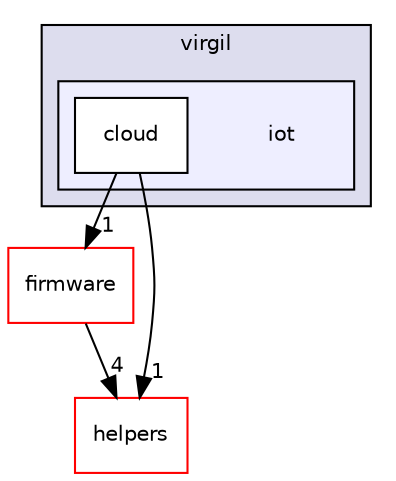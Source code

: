 digraph "iot" {
  compound=true
  node [ fontsize="10", fontname="Helvetica"];
  edge [ labelfontsize="10", labelfontname="Helvetica"];
  subgraph clusterdir_0f6795bedb98b86ef12968f2efa803b4 {
    graph [ bgcolor="#ddddee", pencolor="black", label="virgil" fontname="Helvetica", fontsize="10", URL="dir_0f6795bedb98b86ef12968f2efa803b4.html"]
  subgraph clusterdir_fda2655504b22c1723d40a6b36928f6b {
    graph [ bgcolor="#eeeeff", pencolor="black", label="" URL="dir_fda2655504b22c1723d40a6b36928f6b.html"];
    dir_fda2655504b22c1723d40a6b36928f6b [shape=plaintext label="iot"];
    dir_2c555b5e0d235730541c2386d39e017c [shape=box label="cloud" color="black" fillcolor="white" style="filled" URL="dir_2c555b5e0d235730541c2386d39e017c.html"];
  }
  }
  dir_0d1d4944cba7f334923ee9c099e4674f [shape=box label="firmware" fillcolor="white" style="filled" color="red" URL="dir_0d1d4944cba7f334923ee9c099e4674f.html"];
  dir_861f50189fda057e6c57d1c1130602b3 [shape=box label="helpers" fillcolor="white" style="filled" color="red" URL="dir_861f50189fda057e6c57d1c1130602b3.html"];
  dir_0d1d4944cba7f334923ee9c099e4674f->dir_861f50189fda057e6c57d1c1130602b3 [headlabel="4", labeldistance=1.5 headhref="dir_000038_000052.html"];
  dir_2c555b5e0d235730541c2386d39e017c->dir_0d1d4944cba7f334923ee9c099e4674f [headlabel="1", labeldistance=1.5 headhref="dir_000013_000038.html"];
  dir_2c555b5e0d235730541c2386d39e017c->dir_861f50189fda057e6c57d1c1130602b3 [headlabel="1", labeldistance=1.5 headhref="dir_000013_000052.html"];
}
